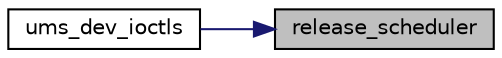 digraph "release_scheduler"
{
 // LATEX_PDF_SIZE
  edge [fontname="Helvetica",fontsize="10",labelfontname="Helvetica",labelfontsize="10"];
  node [fontname="Helvetica",fontsize="10",shape=record];
  rankdir="RL";
  Node1 [label="release_scheduler",height=0.2,width=0.4,color="black", fillcolor="grey75", style="filled", fontcolor="black",tooltip=" "];
  Node1 -> Node2 [dir="back",color="midnightblue",fontsize="10",style="solid",fontname="Helvetica"];
  Node2 [label="ums_dev_ioctls",height=0.2,width=0.4,color="black", fillcolor="white", style="filled",URL="$ums_8h.html#ae04231a364e701a8767628b1c6e04222",tooltip=" "];
}
